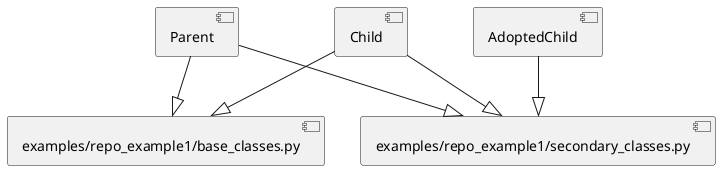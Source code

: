 @startuml
skinparam monochrome true
[Child] -down-|> [examples/repo_example1/base_classes.py]

[Parent] -down-|> [examples/repo_example1/base_classes.py]

[AdoptedChild] -down-|> [examples/repo_example1/secondary_classes.py]

[Child] -down-|> [examples/repo_example1/secondary_classes.py]

[Parent] -down-|> [examples/repo_example1/secondary_classes.py]
@enduml
